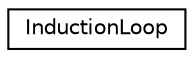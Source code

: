 digraph "Graphical Class Hierarchy"
{
  edge [fontname="Helvetica",fontsize="10",labelfontname="Helvetica",labelfontsize="10"];
  node [fontname="Helvetica",fontsize="10",shape=record];
  rankdir="LR";
  Node0 [label="InductionLoop",height=0.2,width=0.4,color="black", fillcolor="white", style="filled",URL="$d8/daa/class_induction_loop.html",tooltip="C++ TraCI client API implementation. "];
}
